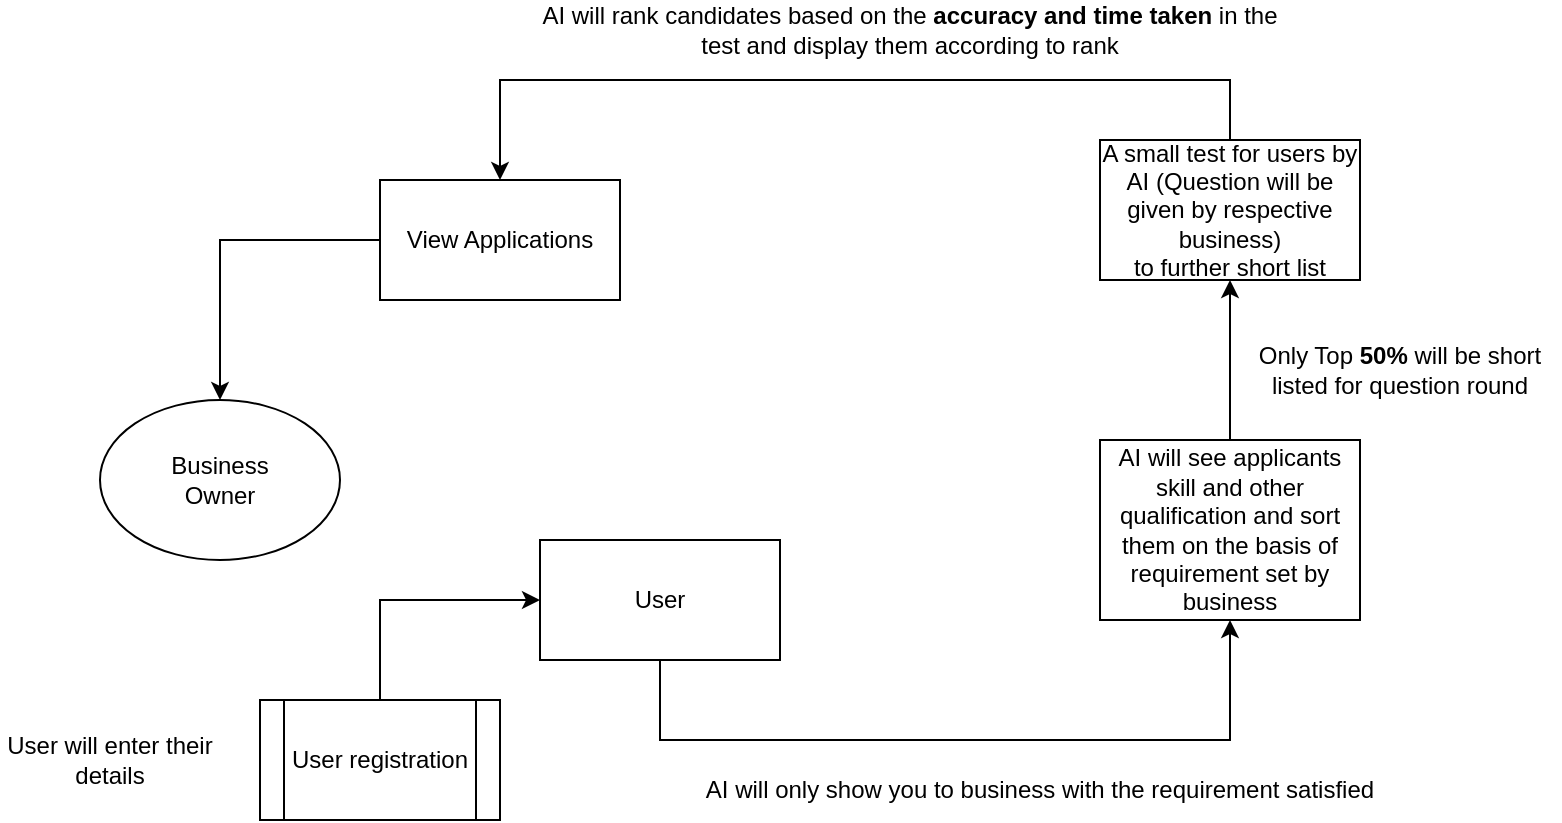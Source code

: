 <mxfile version="24.0.0" type="github">
  <diagram name="Page-1" id="0l3S1QFlzR1PN56lLV7u">
    <mxGraphModel dx="913" dy="2801" grid="1" gridSize="10" guides="1" tooltips="1" connect="1" arrows="1" fold="1" page="1" pageScale="1" pageWidth="850" pageHeight="1100" math="0" shadow="0">
      <root>
        <mxCell id="0" />
        <mxCell id="1" parent="0" />
        <mxCell id="qHE-Qj3qK6AdPJUf5GN5-1" value="View Applications" style="rounded=0;whiteSpace=wrap;html=1;" vertex="1" parent="1">
          <mxGeometry x="240" y="-1960" width="120" height="60" as="geometry" />
        </mxCell>
        <mxCell id="qHE-Qj3qK6AdPJUf5GN5-2" value="Business&lt;div&gt;Owner&lt;/div&gt;" style="ellipse;whiteSpace=wrap;html=1;" vertex="1" parent="1">
          <mxGeometry x="100" y="-1850" width="120" height="80" as="geometry" />
        </mxCell>
        <mxCell id="qHE-Qj3qK6AdPJUf5GN5-4" value="" style="endArrow=classic;html=1;rounded=0;exitX=0;exitY=0.5;exitDx=0;exitDy=0;entryX=0.5;entryY=0;entryDx=0;entryDy=0;" edge="1" parent="1" source="qHE-Qj3qK6AdPJUf5GN5-1" target="qHE-Qj3qK6AdPJUf5GN5-2">
          <mxGeometry width="50" height="50" relative="1" as="geometry">
            <mxPoint x="400" y="-1770" as="sourcePoint" />
            <mxPoint x="20" y="-1930" as="targetPoint" />
            <Array as="points">
              <mxPoint x="160" y="-1930" />
            </Array>
          </mxGeometry>
        </mxCell>
        <mxCell id="qHE-Qj3qK6AdPJUf5GN5-5" value="A small test for users by AI (Question will be given by respective business)&lt;div&gt;to further short list&lt;/div&gt;" style="rounded=0;whiteSpace=wrap;html=1;" vertex="1" parent="1">
          <mxGeometry x="600" y="-1980" width="130" height="70" as="geometry" />
        </mxCell>
        <mxCell id="qHE-Qj3qK6AdPJUf5GN5-6" value="AI will see applicants skill and other qualification and sort them on the basis of requirement set by business" style="rounded=0;whiteSpace=wrap;html=1;" vertex="1" parent="1">
          <mxGeometry x="600" y="-1830" width="130" height="90" as="geometry" />
        </mxCell>
        <mxCell id="qHE-Qj3qK6AdPJUf5GN5-7" value="User" style="rounded=0;whiteSpace=wrap;html=1;" vertex="1" parent="1">
          <mxGeometry x="320" y="-1780" width="120" height="60" as="geometry" />
        </mxCell>
        <mxCell id="qHE-Qj3qK6AdPJUf5GN5-10" value="User registration" style="shape=process;whiteSpace=wrap;html=1;backgroundOutline=1;" vertex="1" parent="1">
          <mxGeometry x="180" y="-1700" width="120" height="60" as="geometry" />
        </mxCell>
        <mxCell id="qHE-Qj3qK6AdPJUf5GN5-12" value="" style="endArrow=classic;html=1;rounded=0;exitX=0.5;exitY=0;exitDx=0;exitDy=0;entryX=0.5;entryY=0;entryDx=0;entryDy=0;" edge="1" parent="1" source="qHE-Qj3qK6AdPJUf5GN5-5" target="qHE-Qj3qK6AdPJUf5GN5-1">
          <mxGeometry width="50" height="50" relative="1" as="geometry">
            <mxPoint x="290" y="-1820" as="sourcePoint" />
            <mxPoint x="340" y="-1870" as="targetPoint" />
            <Array as="points">
              <mxPoint x="665" y="-2010" />
              <mxPoint x="525" y="-2010" />
              <mxPoint x="410" y="-2010" />
              <mxPoint x="300" y="-2010" />
            </Array>
          </mxGeometry>
        </mxCell>
        <mxCell id="qHE-Qj3qK6AdPJUf5GN5-13" value="" style="endArrow=classic;html=1;rounded=0;entryX=0;entryY=0.5;entryDx=0;entryDy=0;exitX=0.5;exitY=0;exitDx=0;exitDy=0;" edge="1" parent="1" source="qHE-Qj3qK6AdPJUf5GN5-10" target="qHE-Qj3qK6AdPJUf5GN5-7">
          <mxGeometry width="50" height="50" relative="1" as="geometry">
            <mxPoint x="340" y="-1800" as="sourcePoint" />
            <mxPoint x="390" y="-1850" as="targetPoint" />
            <Array as="points">
              <mxPoint x="240" y="-1750" />
            </Array>
          </mxGeometry>
        </mxCell>
        <mxCell id="qHE-Qj3qK6AdPJUf5GN5-14" value="" style="endArrow=classic;html=1;rounded=0;entryX=0.5;entryY=1;entryDx=0;entryDy=0;exitX=0.5;exitY=1;exitDx=0;exitDy=0;" edge="1" parent="1" source="qHE-Qj3qK6AdPJUf5GN5-7" target="qHE-Qj3qK6AdPJUf5GN5-6">
          <mxGeometry width="50" height="50" relative="1" as="geometry">
            <mxPoint x="340" y="-1800" as="sourcePoint" />
            <mxPoint x="390" y="-1850" as="targetPoint" />
            <Array as="points">
              <mxPoint x="380" y="-1680" />
              <mxPoint x="520" y="-1680" />
              <mxPoint x="665" y="-1680" />
            </Array>
          </mxGeometry>
        </mxCell>
        <mxCell id="qHE-Qj3qK6AdPJUf5GN5-15" value="" style="endArrow=classic;html=1;rounded=0;entryX=0.5;entryY=1;entryDx=0;entryDy=0;exitX=0.5;exitY=0;exitDx=0;exitDy=0;" edge="1" parent="1" source="qHE-Qj3qK6AdPJUf5GN5-6" target="qHE-Qj3qK6AdPJUf5GN5-5">
          <mxGeometry width="50" height="50" relative="1" as="geometry">
            <mxPoint x="340" y="-1800" as="sourcePoint" />
            <mxPoint x="390" y="-1850" as="targetPoint" />
            <Array as="points" />
          </mxGeometry>
        </mxCell>
        <mxCell id="qHE-Qj3qK6AdPJUf5GN5-16" value="AI will rank candidates based on the &lt;b&gt;accuracy and time taken&lt;/b&gt; in the test and display them according to rank" style="text;html=1;align=center;verticalAlign=middle;whiteSpace=wrap;rounded=0;" vertex="1" parent="1">
          <mxGeometry x="320" y="-2050" width="370" height="30" as="geometry" />
        </mxCell>
        <mxCell id="qHE-Qj3qK6AdPJUf5GN5-17" value="Only Top &lt;b&gt;50%&lt;/b&gt; will be short listed for question round" style="text;html=1;align=center;verticalAlign=middle;whiteSpace=wrap;rounded=0;fontStyle=0" vertex="1" parent="1">
          <mxGeometry x="670" y="-1880" width="160" height="30" as="geometry" />
        </mxCell>
        <mxCell id="qHE-Qj3qK6AdPJUf5GN5-18" value="AI will only show you to business with the requirement satisfied" style="text;html=1;align=center;verticalAlign=middle;whiteSpace=wrap;rounded=0;" vertex="1" parent="1">
          <mxGeometry x="400" y="-1670" width="340" height="30" as="geometry" />
        </mxCell>
        <mxCell id="qHE-Qj3qK6AdPJUf5GN5-19" value="User will enter their details" style="text;html=1;align=center;verticalAlign=middle;whiteSpace=wrap;rounded=0;" vertex="1" parent="1">
          <mxGeometry x="50" y="-1685" width="110" height="30" as="geometry" />
        </mxCell>
      </root>
    </mxGraphModel>
  </diagram>
</mxfile>
